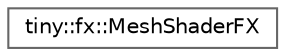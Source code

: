 digraph "Graphical Class Hierarchy"
{
 // LATEX_PDF_SIZE
  bgcolor="transparent";
  edge [fontname=Helvetica,fontsize=10,labelfontname=Helvetica,labelfontsize=10];
  node [fontname=Helvetica,fontsize=10,shape=box,height=0.2,width=0.4];
  rankdir="LR";
  Node0 [id="Node000000",label="tiny::fx::MeshShaderFX",height=0.2,width=0.4,color="grey40", fillcolor="white", style="filled",URL="$structtiny_1_1fx_1_1_mesh_shader_f_x.html",tooltip=" "];
}
